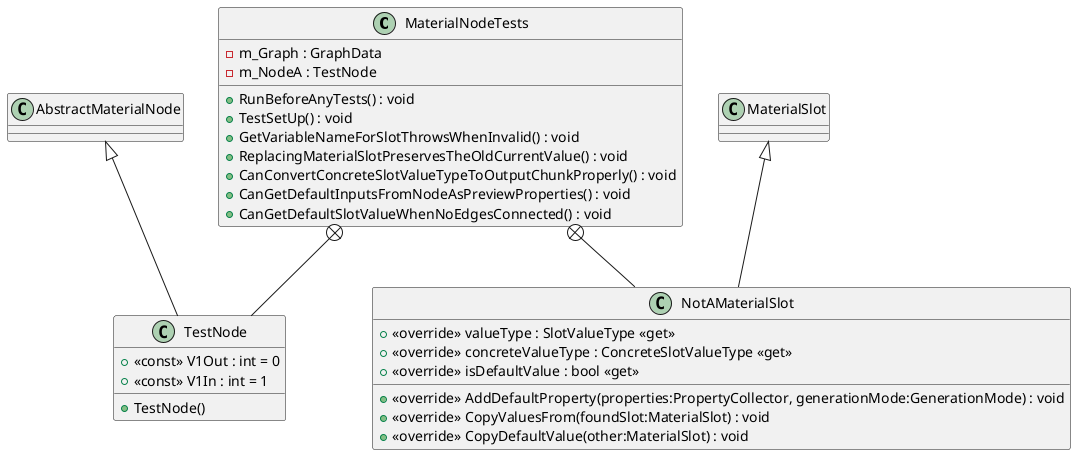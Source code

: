 @startuml
class MaterialNodeTests {
    - m_Graph : GraphData
    - m_NodeA : TestNode
    + RunBeforeAnyTests() : void
    + TestSetUp() : void
    + GetVariableNameForSlotThrowsWhenInvalid() : void
    + ReplacingMaterialSlotPreservesTheOldCurrentValue() : void
    + CanConvertConcreteSlotValueTypeToOutputChunkProperly() : void
    + CanGetDefaultInputsFromNodeAsPreviewProperties() : void
    + CanGetDefaultSlotValueWhenNoEdgesConnected() : void
}
class TestNode {
    + <<const>> V1Out : int = 0
    + <<const>> V1In : int = 1
    + TestNode()
}
class NotAMaterialSlot {
    + <<override>> AddDefaultProperty(properties:PropertyCollector, generationMode:GenerationMode) : void
    + <<override>> CopyValuesFrom(foundSlot:MaterialSlot) : void
    + <<override>> CopyDefaultValue(other:MaterialSlot) : void
    + <<override>> valueType : SlotValueType <<get>>
    + <<override>> concreteValueType : ConcreteSlotValueType <<get>>
    + <<override>> isDefaultValue : bool <<get>>
}
MaterialNodeTests +-- TestNode
AbstractMaterialNode <|-- TestNode
MaterialNodeTests +-- NotAMaterialSlot
MaterialSlot <|-- NotAMaterialSlot
@enduml
